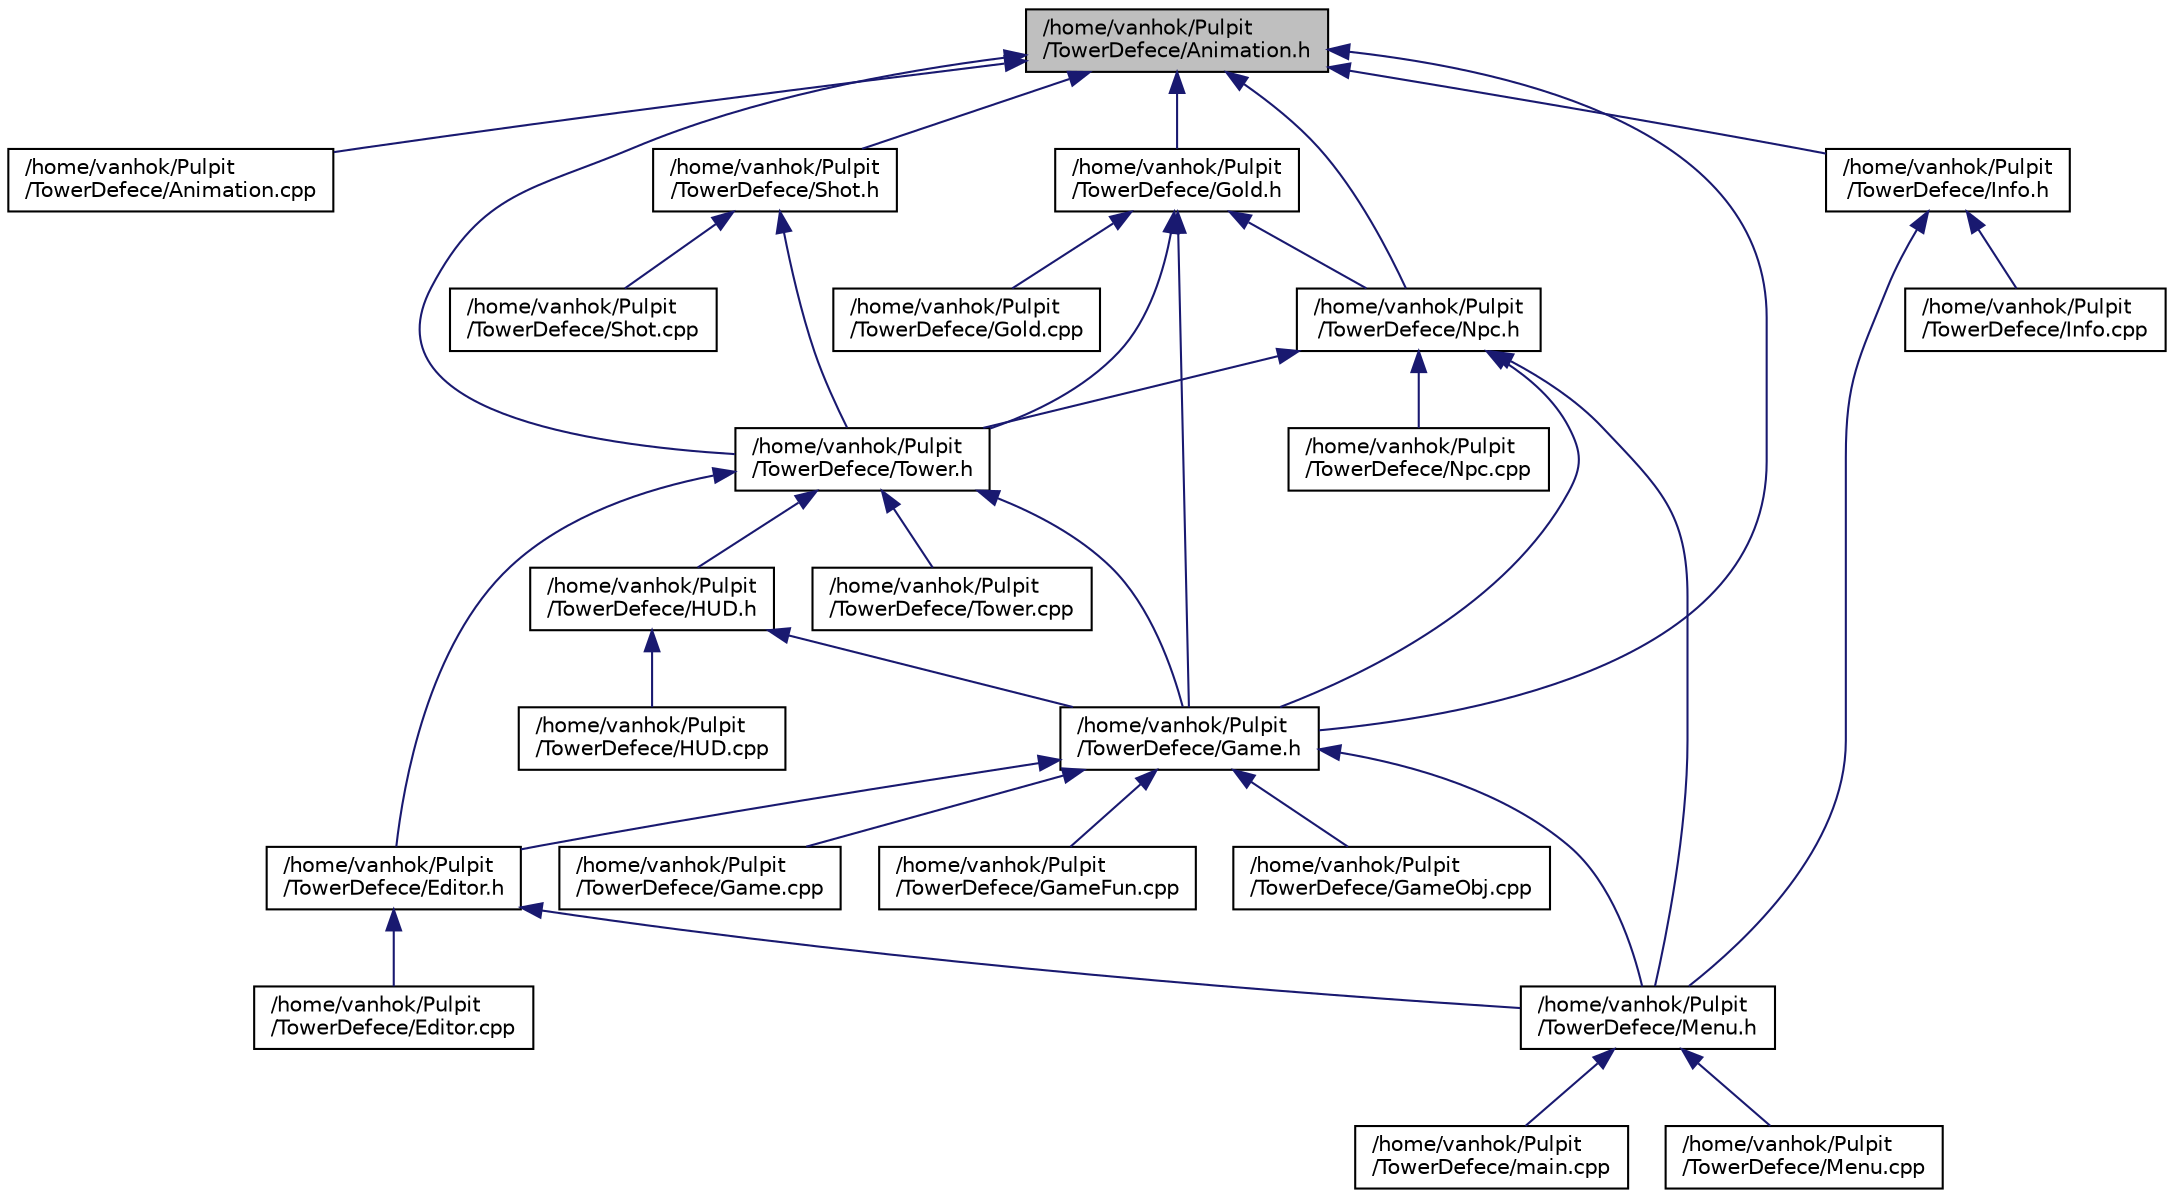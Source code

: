 digraph "/home/vanhok/Pulpit/TowerDefece/Animation.h"
{
  edge [fontname="Helvetica",fontsize="10",labelfontname="Helvetica",labelfontsize="10"];
  node [fontname="Helvetica",fontsize="10",shape=record];
  Node2 [label="/home/vanhok/Pulpit\l/TowerDefece/Animation.h",height=0.2,width=0.4,color="black", fillcolor="grey75", style="filled", fontcolor="black"];
  Node2 -> Node3 [dir="back",color="midnightblue",fontsize="10",style="solid",fontname="Helvetica"];
  Node3 [label="/home/vanhok/Pulpit\l/TowerDefece/Animation.cpp",height=0.2,width=0.4,color="black", fillcolor="white", style="filled",URL="$_animation_8cpp.html"];
  Node2 -> Node4 [dir="back",color="midnightblue",fontsize="10",style="solid",fontname="Helvetica"];
  Node4 [label="/home/vanhok/Pulpit\l/TowerDefece/Shot.h",height=0.2,width=0.4,color="black", fillcolor="white", style="filled",URL="$_shot_8h.html"];
  Node4 -> Node5 [dir="back",color="midnightblue",fontsize="10",style="solid",fontname="Helvetica"];
  Node5 [label="/home/vanhok/Pulpit\l/TowerDefece/Tower.h",height=0.2,width=0.4,color="black", fillcolor="white", style="filled",URL="$_tower_8h.html"];
  Node5 -> Node6 [dir="back",color="midnightblue",fontsize="10",style="solid",fontname="Helvetica"];
  Node6 [label="/home/vanhok/Pulpit\l/TowerDefece/HUD.h",height=0.2,width=0.4,color="black", fillcolor="white", style="filled",URL="$_h_u_d_8h.html"];
  Node6 -> Node7 [dir="back",color="midnightblue",fontsize="10",style="solid",fontname="Helvetica"];
  Node7 [label="/home/vanhok/Pulpit\l/TowerDefece/Game.h",height=0.2,width=0.4,color="black", fillcolor="white", style="filled",URL="$_game_8h.html"];
  Node7 -> Node8 [dir="back",color="midnightblue",fontsize="10",style="solid",fontname="Helvetica"];
  Node8 [label="/home/vanhok/Pulpit\l/TowerDefece/Editor.h",height=0.2,width=0.4,color="black", fillcolor="white", style="filled",URL="$_editor_8h.html"];
  Node8 -> Node9 [dir="back",color="midnightblue",fontsize="10",style="solid",fontname="Helvetica"];
  Node9 [label="/home/vanhok/Pulpit\l/TowerDefece/Editor.cpp",height=0.2,width=0.4,color="black", fillcolor="white", style="filled",URL="$_editor_8cpp.html"];
  Node8 -> Node10 [dir="back",color="midnightblue",fontsize="10",style="solid",fontname="Helvetica"];
  Node10 [label="/home/vanhok/Pulpit\l/TowerDefece/Menu.h",height=0.2,width=0.4,color="black", fillcolor="white", style="filled",URL="$_menu_8h.html"];
  Node10 -> Node11 [dir="back",color="midnightblue",fontsize="10",style="solid",fontname="Helvetica"];
  Node11 [label="/home/vanhok/Pulpit\l/TowerDefece/main.cpp",height=0.2,width=0.4,color="black", fillcolor="white", style="filled",URL="$main_8cpp.html"];
  Node10 -> Node12 [dir="back",color="midnightblue",fontsize="10",style="solid",fontname="Helvetica"];
  Node12 [label="/home/vanhok/Pulpit\l/TowerDefece/Menu.cpp",height=0.2,width=0.4,color="black", fillcolor="white", style="filled",URL="$_menu_8cpp.html"];
  Node7 -> Node13 [dir="back",color="midnightblue",fontsize="10",style="solid",fontname="Helvetica"];
  Node13 [label="/home/vanhok/Pulpit\l/TowerDefece/Game.cpp",height=0.2,width=0.4,color="black", fillcolor="white", style="filled",URL="$_game_8cpp.html"];
  Node7 -> Node14 [dir="back",color="midnightblue",fontsize="10",style="solid",fontname="Helvetica"];
  Node14 [label="/home/vanhok/Pulpit\l/TowerDefece/GameFun.cpp",height=0.2,width=0.4,color="black", fillcolor="white", style="filled",URL="$_game_fun_8cpp.html"];
  Node7 -> Node15 [dir="back",color="midnightblue",fontsize="10",style="solid",fontname="Helvetica"];
  Node15 [label="/home/vanhok/Pulpit\l/TowerDefece/GameObj.cpp",height=0.2,width=0.4,color="black", fillcolor="white", style="filled",URL="$_game_obj_8cpp.html"];
  Node7 -> Node10 [dir="back",color="midnightblue",fontsize="10",style="solid",fontname="Helvetica"];
  Node6 -> Node16 [dir="back",color="midnightblue",fontsize="10",style="solid",fontname="Helvetica"];
  Node16 [label="/home/vanhok/Pulpit\l/TowerDefece/HUD.cpp",height=0.2,width=0.4,color="black", fillcolor="white", style="filled",URL="$_h_u_d_8cpp.html"];
  Node5 -> Node7 [dir="back",color="midnightblue",fontsize="10",style="solid",fontname="Helvetica"];
  Node5 -> Node8 [dir="back",color="midnightblue",fontsize="10",style="solid",fontname="Helvetica"];
  Node5 -> Node17 [dir="back",color="midnightblue",fontsize="10",style="solid",fontname="Helvetica"];
  Node17 [label="/home/vanhok/Pulpit\l/TowerDefece/Tower.cpp",height=0.2,width=0.4,color="black", fillcolor="white", style="filled",URL="$_tower_8cpp.html"];
  Node4 -> Node18 [dir="back",color="midnightblue",fontsize="10",style="solid",fontname="Helvetica"];
  Node18 [label="/home/vanhok/Pulpit\l/TowerDefece/Shot.cpp",height=0.2,width=0.4,color="black", fillcolor="white", style="filled",URL="$_shot_8cpp.html"];
  Node2 -> Node19 [dir="back",color="midnightblue",fontsize="10",style="solid",fontname="Helvetica"];
  Node19 [label="/home/vanhok/Pulpit\l/TowerDefece/Gold.h",height=0.2,width=0.4,color="black", fillcolor="white", style="filled",URL="$_gold_8h.html"];
  Node19 -> Node20 [dir="back",color="midnightblue",fontsize="10",style="solid",fontname="Helvetica"];
  Node20 [label="/home/vanhok/Pulpit\l/TowerDefece/Npc.h",height=0.2,width=0.4,color="black", fillcolor="white", style="filled",URL="$_npc_8h.html"];
  Node20 -> Node5 [dir="back",color="midnightblue",fontsize="10",style="solid",fontname="Helvetica"];
  Node20 -> Node7 [dir="back",color="midnightblue",fontsize="10",style="solid",fontname="Helvetica"];
  Node20 -> Node10 [dir="back",color="midnightblue",fontsize="10",style="solid",fontname="Helvetica"];
  Node20 -> Node21 [dir="back",color="midnightblue",fontsize="10",style="solid",fontname="Helvetica"];
  Node21 [label="/home/vanhok/Pulpit\l/TowerDefece/Npc.cpp",height=0.2,width=0.4,color="black", fillcolor="white", style="filled",URL="$_npc_8cpp.html"];
  Node19 -> Node5 [dir="back",color="midnightblue",fontsize="10",style="solid",fontname="Helvetica"];
  Node19 -> Node7 [dir="back",color="midnightblue",fontsize="10",style="solid",fontname="Helvetica"];
  Node19 -> Node22 [dir="back",color="midnightblue",fontsize="10",style="solid",fontname="Helvetica"];
  Node22 [label="/home/vanhok/Pulpit\l/TowerDefece/Gold.cpp",height=0.2,width=0.4,color="black", fillcolor="white", style="filled",URL="$_gold_8cpp.html"];
  Node2 -> Node20 [dir="back",color="midnightblue",fontsize="10",style="solid",fontname="Helvetica"];
  Node2 -> Node5 [dir="back",color="midnightblue",fontsize="10",style="solid",fontname="Helvetica"];
  Node2 -> Node7 [dir="back",color="midnightblue",fontsize="10",style="solid",fontname="Helvetica"];
  Node2 -> Node23 [dir="back",color="midnightblue",fontsize="10",style="solid",fontname="Helvetica"];
  Node23 [label="/home/vanhok/Pulpit\l/TowerDefece/Info.h",height=0.2,width=0.4,color="black", fillcolor="white", style="filled",URL="$_info_8h.html"];
  Node23 -> Node24 [dir="back",color="midnightblue",fontsize="10",style="solid",fontname="Helvetica"];
  Node24 [label="/home/vanhok/Pulpit\l/TowerDefece/Info.cpp",height=0.2,width=0.4,color="black", fillcolor="white", style="filled",URL="$_info_8cpp.html"];
  Node23 -> Node10 [dir="back",color="midnightblue",fontsize="10",style="solid",fontname="Helvetica"];
}

